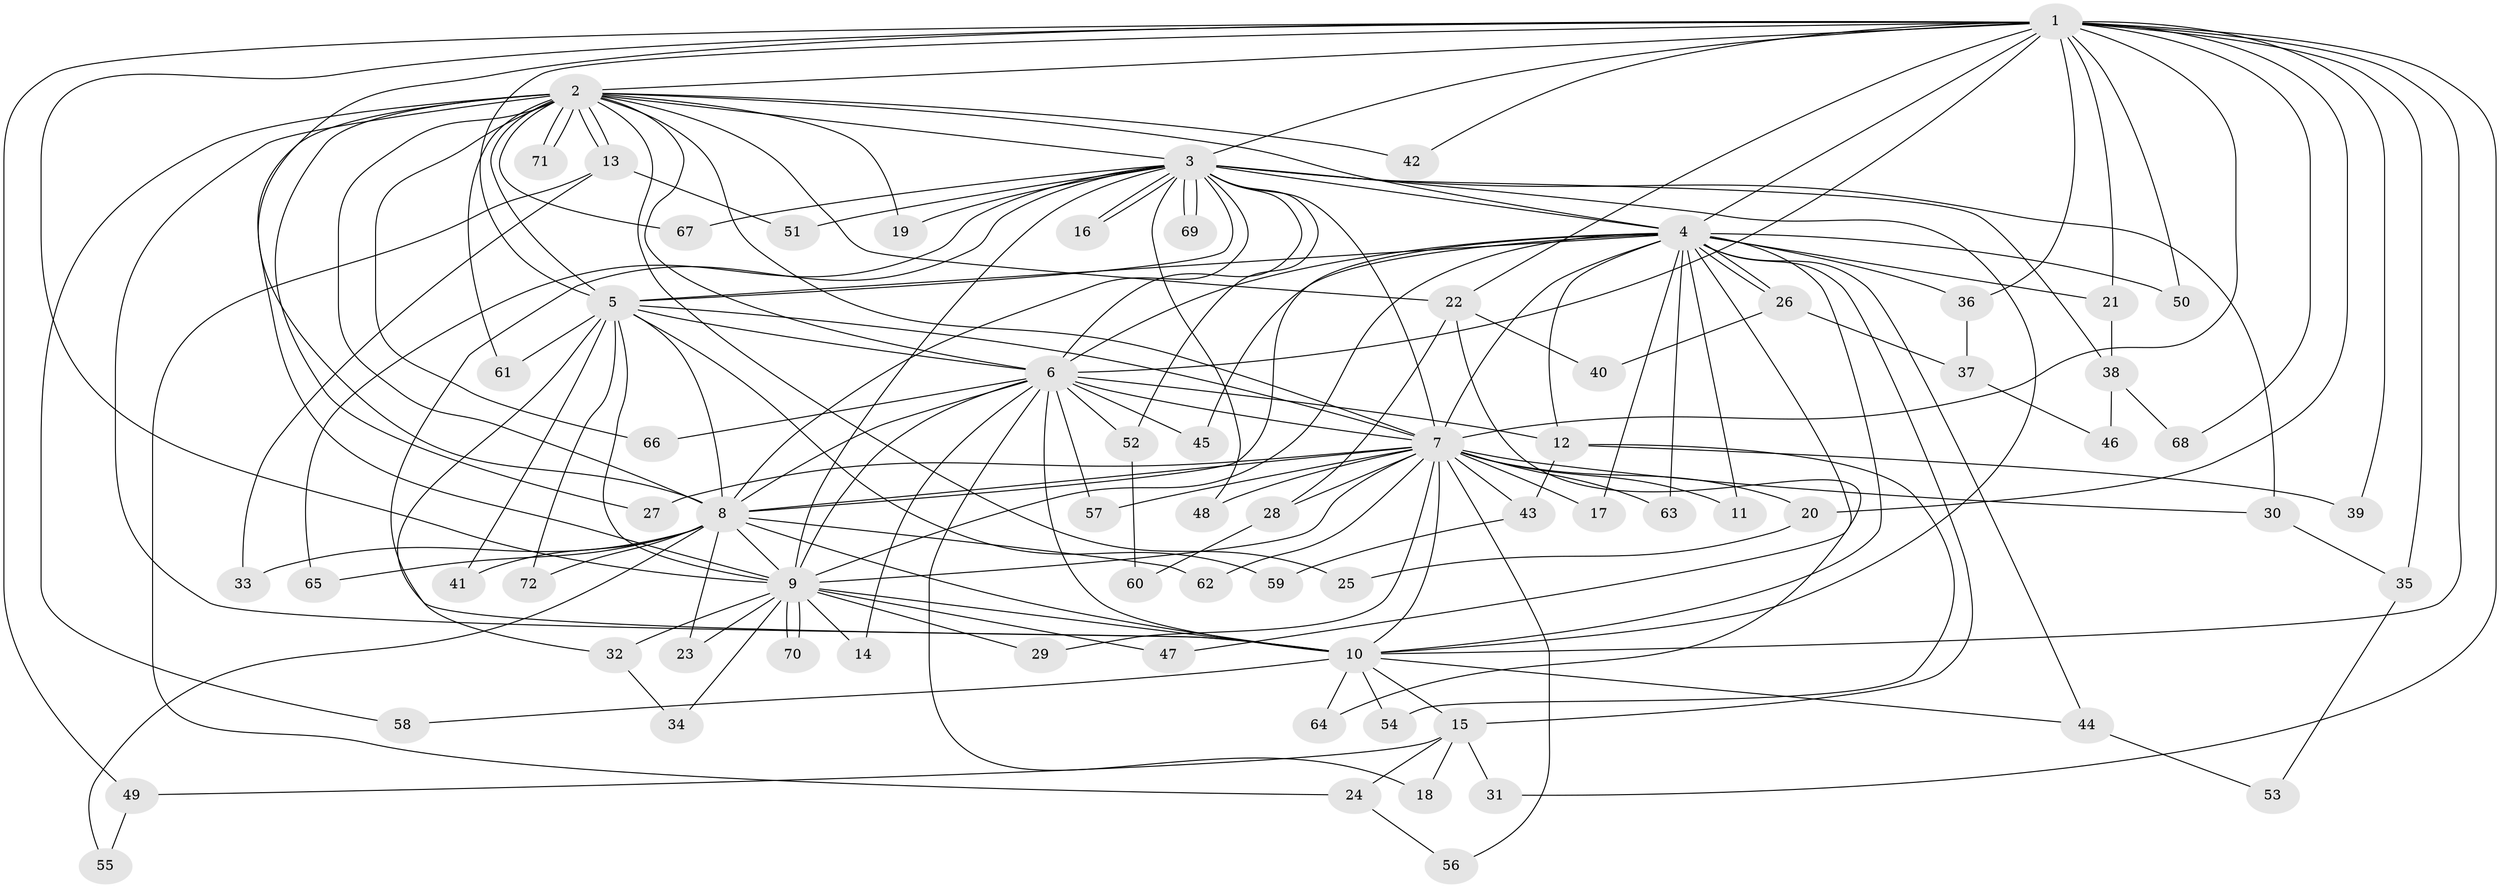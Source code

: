// coarse degree distribution, {27: 0.01694915254237288, 19: 0.03389830508474576, 21: 0.01694915254237288, 11: 0.01694915254237288, 18: 0.01694915254237288, 13: 0.01694915254237288, 12: 0.01694915254237288, 2: 0.5254237288135594, 4: 0.06779661016949153, 1: 0.06779661016949153, 7: 0.01694915254237288, 3: 0.1864406779661017}
// Generated by graph-tools (version 1.1) at 2025/51/02/27/25 19:51:47]
// undirected, 72 vertices, 169 edges
graph export_dot {
graph [start="1"]
  node [color=gray90,style=filled];
  1;
  2;
  3;
  4;
  5;
  6;
  7;
  8;
  9;
  10;
  11;
  12;
  13;
  14;
  15;
  16;
  17;
  18;
  19;
  20;
  21;
  22;
  23;
  24;
  25;
  26;
  27;
  28;
  29;
  30;
  31;
  32;
  33;
  34;
  35;
  36;
  37;
  38;
  39;
  40;
  41;
  42;
  43;
  44;
  45;
  46;
  47;
  48;
  49;
  50;
  51;
  52;
  53;
  54;
  55;
  56;
  57;
  58;
  59;
  60;
  61;
  62;
  63;
  64;
  65;
  66;
  67;
  68;
  69;
  70;
  71;
  72;
  1 -- 2;
  1 -- 3;
  1 -- 4;
  1 -- 5;
  1 -- 6;
  1 -- 7;
  1 -- 8;
  1 -- 9;
  1 -- 10;
  1 -- 20;
  1 -- 21;
  1 -- 22;
  1 -- 31;
  1 -- 35;
  1 -- 36;
  1 -- 39;
  1 -- 42;
  1 -- 49;
  1 -- 50;
  1 -- 68;
  2 -- 3;
  2 -- 4;
  2 -- 5;
  2 -- 6;
  2 -- 7;
  2 -- 8;
  2 -- 9;
  2 -- 10;
  2 -- 13;
  2 -- 13;
  2 -- 19;
  2 -- 22;
  2 -- 25;
  2 -- 27;
  2 -- 42;
  2 -- 58;
  2 -- 61;
  2 -- 66;
  2 -- 67;
  2 -- 71;
  2 -- 71;
  3 -- 4;
  3 -- 5;
  3 -- 6;
  3 -- 7;
  3 -- 8;
  3 -- 9;
  3 -- 10;
  3 -- 16;
  3 -- 16;
  3 -- 19;
  3 -- 30;
  3 -- 32;
  3 -- 38;
  3 -- 48;
  3 -- 51;
  3 -- 52;
  3 -- 65;
  3 -- 67;
  3 -- 69;
  3 -- 69;
  4 -- 5;
  4 -- 6;
  4 -- 7;
  4 -- 8;
  4 -- 9;
  4 -- 10;
  4 -- 11;
  4 -- 12;
  4 -- 15;
  4 -- 17;
  4 -- 21;
  4 -- 26;
  4 -- 26;
  4 -- 36;
  4 -- 44;
  4 -- 45;
  4 -- 47;
  4 -- 50;
  4 -- 63;
  5 -- 6;
  5 -- 7;
  5 -- 8;
  5 -- 9;
  5 -- 10;
  5 -- 41;
  5 -- 59;
  5 -- 61;
  5 -- 72;
  6 -- 7;
  6 -- 8;
  6 -- 9;
  6 -- 10;
  6 -- 12;
  6 -- 14;
  6 -- 18;
  6 -- 45;
  6 -- 52;
  6 -- 57;
  6 -- 66;
  7 -- 8;
  7 -- 9;
  7 -- 10;
  7 -- 11;
  7 -- 17;
  7 -- 20;
  7 -- 27;
  7 -- 28;
  7 -- 29;
  7 -- 30;
  7 -- 43;
  7 -- 48;
  7 -- 56;
  7 -- 57;
  7 -- 62;
  7 -- 63;
  8 -- 9;
  8 -- 10;
  8 -- 23;
  8 -- 33;
  8 -- 41;
  8 -- 55;
  8 -- 62;
  8 -- 65;
  8 -- 72;
  9 -- 10;
  9 -- 14;
  9 -- 23;
  9 -- 29;
  9 -- 32;
  9 -- 34;
  9 -- 47;
  9 -- 70;
  9 -- 70;
  10 -- 15;
  10 -- 44;
  10 -- 54;
  10 -- 58;
  10 -- 64;
  12 -- 39;
  12 -- 43;
  12 -- 54;
  13 -- 24;
  13 -- 33;
  13 -- 51;
  15 -- 18;
  15 -- 24;
  15 -- 31;
  15 -- 49;
  20 -- 25;
  21 -- 38;
  22 -- 28;
  22 -- 40;
  22 -- 64;
  24 -- 56;
  26 -- 37;
  26 -- 40;
  28 -- 60;
  30 -- 35;
  32 -- 34;
  35 -- 53;
  36 -- 37;
  37 -- 46;
  38 -- 46;
  38 -- 68;
  43 -- 59;
  44 -- 53;
  49 -- 55;
  52 -- 60;
}

